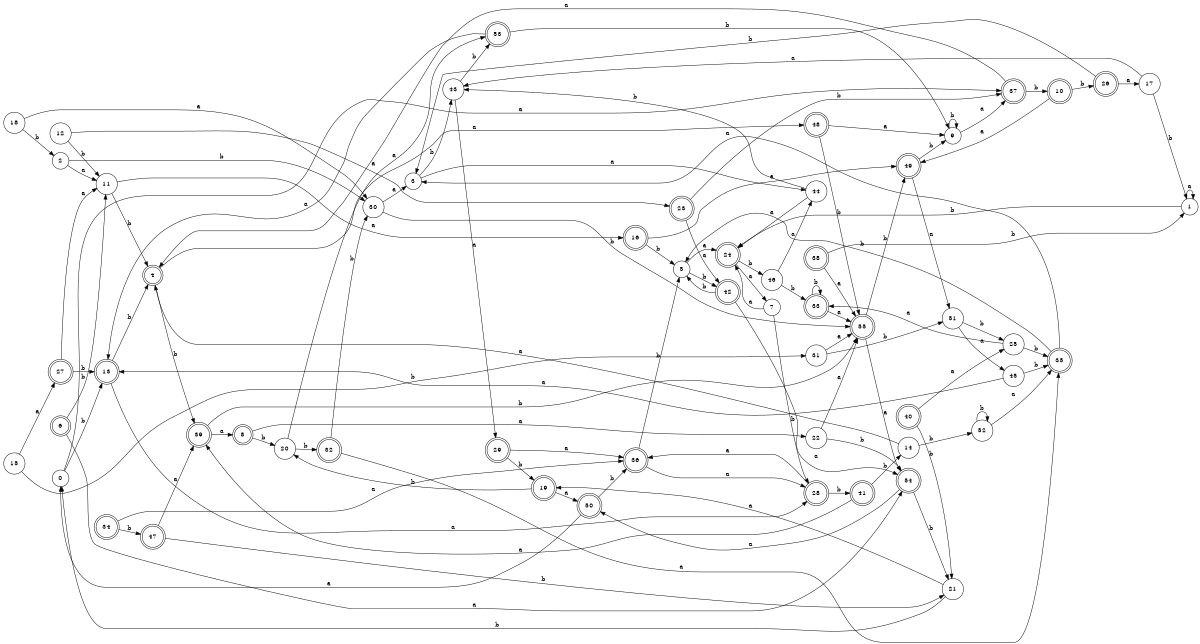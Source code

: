 digraph n45_1 {
__start0 [label="" shape="none"];

rankdir=LR;
size="8,5";

s0 [style="filled", color="black", fillcolor="white" shape="circle", label="0"];
s1 [style="filled", color="black", fillcolor="white" shape="circle", label="1"];
s2 [style="filled", color="black", fillcolor="white" shape="circle", label="2"];
s3 [style="filled", color="black", fillcolor="white" shape="circle", label="3"];
s4 [style="rounded,filled", color="black", fillcolor="white" shape="doublecircle", label="4"];
s5 [style="filled", color="black", fillcolor="white" shape="circle", label="5"];
s6 [style="rounded,filled", color="black", fillcolor="white" shape="doublecircle", label="6"];
s7 [style="filled", color="black", fillcolor="white" shape="circle", label="7"];
s8 [style="rounded,filled", color="black", fillcolor="white" shape="doublecircle", label="8"];
s9 [style="filled", color="black", fillcolor="white" shape="circle", label="9"];
s10 [style="rounded,filled", color="black", fillcolor="white" shape="doublecircle", label="10"];
s11 [style="filled", color="black", fillcolor="white" shape="circle", label="11"];
s12 [style="filled", color="black", fillcolor="white" shape="circle", label="12"];
s13 [style="rounded,filled", color="black", fillcolor="white" shape="doublecircle", label="13"];
s14 [style="filled", color="black", fillcolor="white" shape="circle", label="14"];
s15 [style="filled", color="black", fillcolor="white" shape="circle", label="15"];
s16 [style="rounded,filled", color="black", fillcolor="white" shape="doublecircle", label="16"];
s17 [style="filled", color="black", fillcolor="white" shape="circle", label="17"];
s18 [style="filled", color="black", fillcolor="white" shape="circle", label="18"];
s19 [style="rounded,filled", color="black", fillcolor="white" shape="doublecircle", label="19"];
s20 [style="filled", color="black", fillcolor="white" shape="circle", label="20"];
s21 [style="filled", color="black", fillcolor="white" shape="circle", label="21"];
s22 [style="filled", color="black", fillcolor="white" shape="circle", label="22"];
s23 [style="rounded,filled", color="black", fillcolor="white" shape="doublecircle", label="23"];
s24 [style="rounded,filled", color="black", fillcolor="white" shape="doublecircle", label="24"];
s25 [style="filled", color="black", fillcolor="white" shape="circle", label="25"];
s26 [style="rounded,filled", color="black", fillcolor="white" shape="doublecircle", label="26"];
s27 [style="rounded,filled", color="black", fillcolor="white" shape="doublecircle", label="27"];
s28 [style="rounded,filled", color="black", fillcolor="white" shape="doublecircle", label="28"];
s29 [style="rounded,filled", color="black", fillcolor="white" shape="doublecircle", label="29"];
s30 [style="filled", color="black", fillcolor="white" shape="circle", label="30"];
s31 [style="filled", color="black", fillcolor="white" shape="circle", label="31"];
s32 [style="rounded,filled", color="black", fillcolor="white" shape="doublecircle", label="32"];
s33 [style="rounded,filled", color="black", fillcolor="white" shape="doublecircle", label="33"];
s34 [style="rounded,filled", color="black", fillcolor="white" shape="doublecircle", label="34"];
s35 [style="rounded,filled", color="black", fillcolor="white" shape="doublecircle", label="35"];
s36 [style="rounded,filled", color="black", fillcolor="white" shape="doublecircle", label="36"];
s37 [style="rounded,filled", color="black", fillcolor="white" shape="doublecircle", label="37"];
s38 [style="rounded,filled", color="black", fillcolor="white" shape="doublecircle", label="38"];
s39 [style="rounded,filled", color="black", fillcolor="white" shape="doublecircle", label="39"];
s40 [style="rounded,filled", color="black", fillcolor="white" shape="doublecircle", label="40"];
s41 [style="rounded,filled", color="black", fillcolor="white" shape="doublecircle", label="41"];
s42 [style="rounded,filled", color="black", fillcolor="white" shape="doublecircle", label="42"];
s43 [style="filled", color="black", fillcolor="white" shape="circle", label="43"];
s44 [style="filled", color="black", fillcolor="white" shape="circle", label="44"];
s45 [style="filled", color="black", fillcolor="white" shape="circle", label="45"];
s46 [style="filled", color="black", fillcolor="white" shape="circle", label="46"];
s47 [style="rounded,filled", color="black", fillcolor="white" shape="doublecircle", label="47"];
s48 [style="rounded,filled", color="black", fillcolor="white" shape="doublecircle", label="48"];
s49 [style="rounded,filled", color="black", fillcolor="white" shape="doublecircle", label="49"];
s50 [style="rounded,filled", color="black", fillcolor="white" shape="doublecircle", label="50"];
s51 [style="filled", color="black", fillcolor="white" shape="circle", label="51"];
s52 [style="filled", color="black", fillcolor="white" shape="circle", label="52"];
s53 [style="rounded,filled", color="black", fillcolor="white" shape="doublecircle", label="53"];
s54 [style="rounded,filled", color="black", fillcolor="white" shape="doublecircle", label="54"];
s55 [style="rounded,filled", color="black", fillcolor="white" shape="doublecircle", label="55"];
s0 -> s37 [label="a"];
s0 -> s13 [label="b"];
s1 -> s1 [label="a"];
s1 -> s24 [label="b"];
s2 -> s11 [label="a"];
s2 -> s30 [label="b"];
s3 -> s44 [label="a"];
s3 -> s43 [label="b"];
s4 -> s48 [label="a"];
s4 -> s39 [label="b"];
s5 -> s24 [label="a"];
s5 -> s42 [label="b"];
s6 -> s54 [label="a"];
s6 -> s11 [label="b"];
s7 -> s24 [label="a"];
s7 -> s28 [label="b"];
s8 -> s22 [label="a"];
s8 -> s20 [label="b"];
s9 -> s37 [label="a"];
s9 -> s9 [label="b"];
s10 -> s49 [label="a"];
s10 -> s26 [label="b"];
s11 -> s16 [label="a"];
s11 -> s4 [label="b"];
s12 -> s23 [label="a"];
s12 -> s11 [label="b"];
s13 -> s28 [label="a"];
s13 -> s4 [label="b"];
s14 -> s4 [label="a"];
s14 -> s52 [label="b"];
s15 -> s27 [label="a"];
s15 -> s31 [label="b"];
s16 -> s49 [label="a"];
s16 -> s5 [label="b"];
s17 -> s43 [label="a"];
s17 -> s1 [label="b"];
s18 -> s30 [label="a"];
s18 -> s2 [label="b"];
s19 -> s50 [label="a"];
s19 -> s20 [label="b"];
s20 -> s53 [label="a"];
s20 -> s32 [label="b"];
s21 -> s19 [label="a"];
s21 -> s0 [label="b"];
s22 -> s55 [label="a"];
s22 -> s54 [label="b"];
s23 -> s42 [label="a"];
s23 -> s37 [label="b"];
s24 -> s7 [label="a"];
s24 -> s46 [label="b"];
s25 -> s33 [label="a"];
s25 -> s35 [label="b"];
s26 -> s17 [label="a"];
s26 -> s3 [label="b"];
s27 -> s11 [label="a"];
s27 -> s13 [label="b"];
s28 -> s36 [label="a"];
s28 -> s41 [label="b"];
s29 -> s36 [label="a"];
s29 -> s19 [label="b"];
s30 -> s3 [label="a"];
s30 -> s55 [label="b"];
s31 -> s55 [label="a"];
s31 -> s51 [label="b"];
s32 -> s35 [label="a"];
s32 -> s30 [label="b"];
s33 -> s55 [label="a"];
s33 -> s33 [label="b"];
s34 -> s36 [label="a"];
s34 -> s47 [label="b"];
s35 -> s3 [label="a"];
s35 -> s5 [label="b"];
s36 -> s28 [label="a"];
s36 -> s5 [label="b"];
s37 -> s4 [label="a"];
s37 -> s10 [label="b"];
s38 -> s55 [label="a"];
s38 -> s1 [label="b"];
s39 -> s8 [label="a"];
s39 -> s55 [label="b"];
s40 -> s25 [label="a"];
s40 -> s21 [label="b"];
s41 -> s39 [label="a"];
s41 -> s14 [label="b"];
s42 -> s54 [label="a"];
s42 -> s5 [label="b"];
s43 -> s29 [label="a"];
s43 -> s53 [label="b"];
s44 -> s24 [label="a"];
s44 -> s43 [label="b"];
s45 -> s13 [label="a"];
s45 -> s35 [label="b"];
s46 -> s44 [label="a"];
s46 -> s33 [label="b"];
s47 -> s39 [label="a"];
s47 -> s21 [label="b"];
s48 -> s9 [label="a"];
s48 -> s55 [label="b"];
s49 -> s51 [label="a"];
s49 -> s9 [label="b"];
s50 -> s0 [label="a"];
s50 -> s36 [label="b"];
s51 -> s45 [label="a"];
s51 -> s25 [label="b"];
s52 -> s35 [label="a"];
s52 -> s52 [label="b"];
s53 -> s13 [label="a"];
s53 -> s9 [label="b"];
s54 -> s50 [label="a"];
s54 -> s21 [label="b"];
s55 -> s54 [label="a"];
s55 -> s49 [label="b"];

}